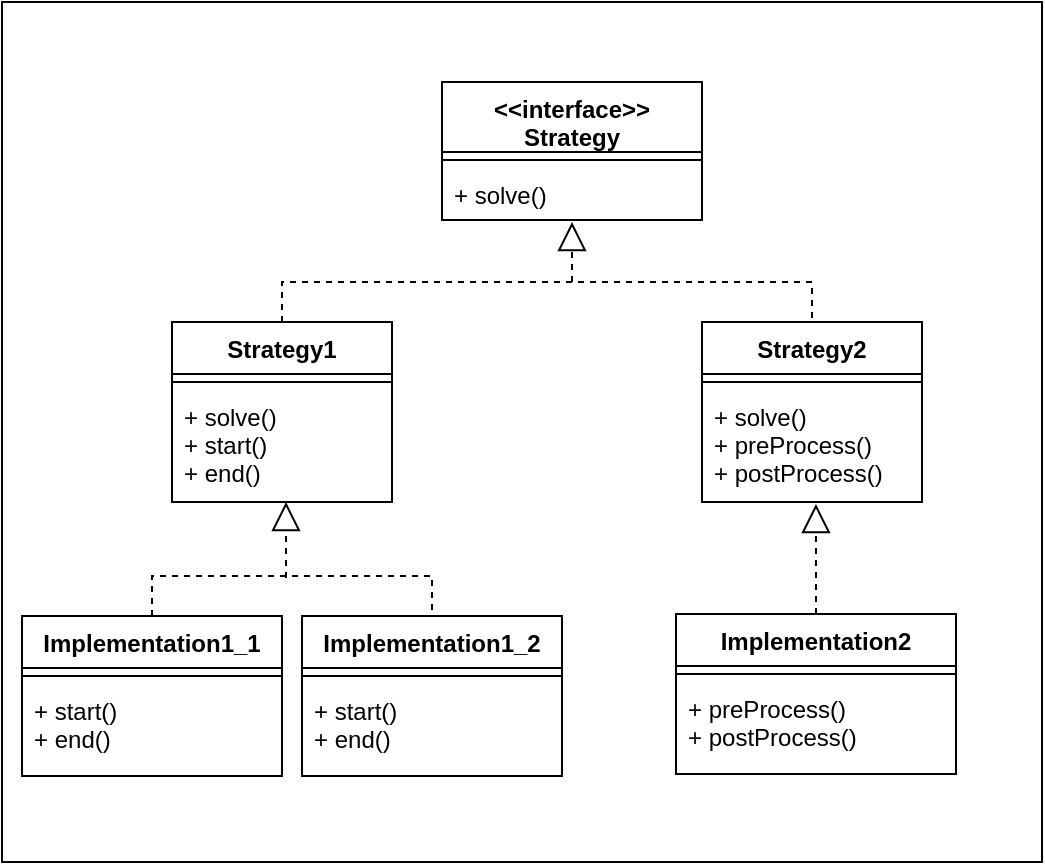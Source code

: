 <mxfile version="12.1.0" type="device" pages="1"><diagram id="vYG0KEDAQz0QA5lSyrJy" name="Page-1"><mxGraphModel dx="816" dy="569" grid="1" gridSize="10" guides="1" tooltips="1" connect="1" arrows="1" fold="1" page="1" pageScale="1" pageWidth="827" pageHeight="1169" math="0" shadow="0"><root><mxCell id="0"/><mxCell id="1" parent="0"/><mxCell id="XByK6f_1ks5T-a4DtZuY-31" value="" style="rounded=0;whiteSpace=wrap;html=1;" vertex="1" parent="1"><mxGeometry x="20" y="100" width="520" height="430" as="geometry"/></mxCell><mxCell id="XByK6f_1ks5T-a4DtZuY-2" value="&lt;&lt;interface&gt;&gt;&#xa;Strategy" style="swimlane;fontStyle=1;align=center;verticalAlign=top;childLayout=stackLayout;horizontal=1;startSize=35;horizontalStack=0;resizeParent=1;resizeParentMax=0;resizeLast=0;collapsible=1;marginBottom=0;" vertex="1" parent="1"><mxGeometry x="240" y="140" width="130" height="69" as="geometry"/></mxCell><mxCell id="XByK6f_1ks5T-a4DtZuY-4" value="" style="line;strokeWidth=1;fillColor=none;align=left;verticalAlign=middle;spacingTop=-1;spacingLeft=3;spacingRight=3;rotatable=0;labelPosition=right;points=[];portConstraint=eastwest;" vertex="1" parent="XByK6f_1ks5T-a4DtZuY-2"><mxGeometry y="35" width="130" height="8" as="geometry"/></mxCell><mxCell id="XByK6f_1ks5T-a4DtZuY-5" value="+ solve()" style="text;strokeColor=none;fillColor=none;align=left;verticalAlign=top;spacingLeft=4;spacingRight=4;overflow=hidden;rotatable=0;points=[[0,0.5],[1,0.5]];portConstraint=eastwest;" vertex="1" parent="XByK6f_1ks5T-a4DtZuY-2"><mxGeometry y="43" width="130" height="26" as="geometry"/></mxCell><mxCell id="XByK6f_1ks5T-a4DtZuY-29" style="edgeStyle=orthogonalEdgeStyle;rounded=0;orthogonalLoop=1;jettySize=auto;html=1;exitX=0.5;exitY=0;exitDx=0;exitDy=0;entryX=0.5;entryY=0;entryDx=0;entryDy=0;dashed=1;endArrow=none;endFill=0;" edge="1" parent="1" source="XByK6f_1ks5T-a4DtZuY-6" target="XByK6f_1ks5T-a4DtZuY-10"><mxGeometry relative="1" as="geometry"/></mxCell><mxCell id="XByK6f_1ks5T-a4DtZuY-6" value="Strategy1" style="swimlane;fontStyle=1;align=center;verticalAlign=top;childLayout=stackLayout;horizontal=1;startSize=26;horizontalStack=0;resizeParent=1;resizeParentMax=0;resizeLast=0;collapsible=1;marginBottom=0;" vertex="1" parent="1"><mxGeometry x="105" y="260" width="110" height="90" as="geometry"/></mxCell><mxCell id="XByK6f_1ks5T-a4DtZuY-8" value="" style="line;strokeWidth=1;fillColor=none;align=left;verticalAlign=middle;spacingTop=-1;spacingLeft=3;spacingRight=3;rotatable=0;labelPosition=right;points=[];portConstraint=eastwest;" vertex="1" parent="XByK6f_1ks5T-a4DtZuY-6"><mxGeometry y="26" width="110" height="8" as="geometry"/></mxCell><mxCell id="XByK6f_1ks5T-a4DtZuY-9" value="+ solve()&#xa;+ start()&#xa;+ end()" style="text;strokeColor=none;fillColor=none;align=left;verticalAlign=top;spacingLeft=4;spacingRight=4;overflow=hidden;rotatable=0;points=[[0,0.5],[1,0.5]];portConstraint=eastwest;" vertex="1" parent="XByK6f_1ks5T-a4DtZuY-6"><mxGeometry y="34" width="110" height="56" as="geometry"/></mxCell><mxCell id="XByK6f_1ks5T-a4DtZuY-10" value="Strategy2" style="swimlane;fontStyle=1;align=center;verticalAlign=top;childLayout=stackLayout;horizontal=1;startSize=26;horizontalStack=0;resizeParent=1;resizeParentMax=0;resizeLast=0;collapsible=1;marginBottom=0;" vertex="1" parent="1"><mxGeometry x="370" y="260" width="110" height="90" as="geometry"/></mxCell><mxCell id="XByK6f_1ks5T-a4DtZuY-11" value="" style="line;strokeWidth=1;fillColor=none;align=left;verticalAlign=middle;spacingTop=-1;spacingLeft=3;spacingRight=3;rotatable=0;labelPosition=right;points=[];portConstraint=eastwest;" vertex="1" parent="XByK6f_1ks5T-a4DtZuY-10"><mxGeometry y="26" width="110" height="8" as="geometry"/></mxCell><mxCell id="XByK6f_1ks5T-a4DtZuY-12" value="+ solve()&#xa;+ preProcess()&#xa;+ postProcess()" style="text;strokeColor=none;fillColor=none;align=left;verticalAlign=top;spacingLeft=4;spacingRight=4;overflow=hidden;rotatable=0;points=[[0,0.5],[1,0.5]];portConstraint=eastwest;" vertex="1" parent="XByK6f_1ks5T-a4DtZuY-10"><mxGeometry y="34" width="110" height="56" as="geometry"/></mxCell><mxCell id="XByK6f_1ks5T-a4DtZuY-22" style="edgeStyle=orthogonalEdgeStyle;rounded=0;orthogonalLoop=1;jettySize=auto;html=1;entryX=0.5;entryY=0;entryDx=0;entryDy=0;exitX=0.5;exitY=0;exitDx=0;exitDy=0;endArrow=none;endFill=0;dashed=1;" edge="1" parent="1" source="XByK6f_1ks5T-a4DtZuY-13" target="XByK6f_1ks5T-a4DtZuY-19"><mxGeometry relative="1" as="geometry"/></mxCell><mxCell id="XByK6f_1ks5T-a4DtZuY-13" value="Implementation1_1" style="swimlane;fontStyle=1;align=center;verticalAlign=top;childLayout=stackLayout;horizontal=1;startSize=26;horizontalStack=0;resizeParent=1;resizeParentMax=0;resizeLast=0;collapsible=1;marginBottom=0;" vertex="1" parent="1"><mxGeometry x="30" y="407" width="130" height="80" as="geometry"/></mxCell><mxCell id="XByK6f_1ks5T-a4DtZuY-14" value="" style="line;strokeWidth=1;fillColor=none;align=left;verticalAlign=middle;spacingTop=-1;spacingLeft=3;spacingRight=3;rotatable=0;labelPosition=right;points=[];portConstraint=eastwest;" vertex="1" parent="XByK6f_1ks5T-a4DtZuY-13"><mxGeometry y="26" width="130" height="8" as="geometry"/></mxCell><mxCell id="XByK6f_1ks5T-a4DtZuY-15" value="+ start()&#xa;+ end()" style="text;strokeColor=none;fillColor=none;align=left;verticalAlign=top;spacingLeft=4;spacingRight=4;overflow=hidden;rotatable=0;points=[[0,0.5],[1,0.5]];portConstraint=eastwest;" vertex="1" parent="XByK6f_1ks5T-a4DtZuY-13"><mxGeometry y="34" width="130" height="46" as="geometry"/></mxCell><mxCell id="XByK6f_1ks5T-a4DtZuY-16" value="Implementation2" style="swimlane;fontStyle=1;align=center;verticalAlign=top;childLayout=stackLayout;horizontal=1;startSize=26;horizontalStack=0;resizeParent=1;resizeParentMax=0;resizeLast=0;collapsible=1;marginBottom=0;" vertex="1" parent="1"><mxGeometry x="357" y="406" width="140" height="80" as="geometry"/></mxCell><mxCell id="XByK6f_1ks5T-a4DtZuY-17" value="" style="line;strokeWidth=1;fillColor=none;align=left;verticalAlign=middle;spacingTop=-1;spacingLeft=3;spacingRight=3;rotatable=0;labelPosition=right;points=[];portConstraint=eastwest;" vertex="1" parent="XByK6f_1ks5T-a4DtZuY-16"><mxGeometry y="26" width="140" height="8" as="geometry"/></mxCell><mxCell id="XByK6f_1ks5T-a4DtZuY-18" value="+ preProcess()&#xa;+ postProcess()" style="text;strokeColor=none;fillColor=none;align=left;verticalAlign=top;spacingLeft=4;spacingRight=4;overflow=hidden;rotatable=0;points=[[0,0.5],[1,0.5]];portConstraint=eastwest;" vertex="1" parent="XByK6f_1ks5T-a4DtZuY-16"><mxGeometry y="34" width="140" height="46" as="geometry"/></mxCell><mxCell id="XByK6f_1ks5T-a4DtZuY-19" value="Implementation1_2" style="swimlane;fontStyle=1;align=center;verticalAlign=top;childLayout=stackLayout;horizontal=1;startSize=26;horizontalStack=0;resizeParent=1;resizeParentMax=0;resizeLast=0;collapsible=1;marginBottom=0;" vertex="1" parent="1"><mxGeometry x="170" y="407" width="130" height="80" as="geometry"/></mxCell><mxCell id="XByK6f_1ks5T-a4DtZuY-20" value="" style="line;strokeWidth=1;fillColor=none;align=left;verticalAlign=middle;spacingTop=-1;spacingLeft=3;spacingRight=3;rotatable=0;labelPosition=right;points=[];portConstraint=eastwest;" vertex="1" parent="XByK6f_1ks5T-a4DtZuY-19"><mxGeometry y="26" width="130" height="8" as="geometry"/></mxCell><mxCell id="XByK6f_1ks5T-a4DtZuY-21" value="+ start()&#xa;+ end()" style="text;strokeColor=none;fillColor=none;align=left;verticalAlign=top;spacingLeft=4;spacingRight=4;overflow=hidden;rotatable=0;points=[[0,0.5],[1,0.5]];portConstraint=eastwest;" vertex="1" parent="XByK6f_1ks5T-a4DtZuY-19"><mxGeometry y="34" width="130" height="46" as="geometry"/></mxCell><mxCell id="XByK6f_1ks5T-a4DtZuY-23" value="" style="endArrow=block;dashed=1;endFill=0;endSize=12;html=1;" edge="1" parent="1"><mxGeometry width="160" relative="1" as="geometry"><mxPoint x="162" y="388" as="sourcePoint"/><mxPoint x="162" y="350" as="targetPoint"/></mxGeometry></mxCell><mxCell id="XByK6f_1ks5T-a4DtZuY-28" value="" style="endArrow=block;dashed=1;endFill=0;endSize=12;html=1;entryX=0.518;entryY=1.018;entryDx=0;entryDy=0;entryPerimeter=0;exitX=0.5;exitY=0;exitDx=0;exitDy=0;" edge="1" parent="1" source="XByK6f_1ks5T-a4DtZuY-16" target="XByK6f_1ks5T-a4DtZuY-12"><mxGeometry width="160" relative="1" as="geometry"><mxPoint x="30" y="510" as="sourcePoint"/><mxPoint x="190" y="510" as="targetPoint"/></mxGeometry></mxCell><mxCell id="XByK6f_1ks5T-a4DtZuY-30" value="" style="endArrow=block;dashed=1;endFill=0;endSize=12;html=1;entryX=0.5;entryY=1.038;entryDx=0;entryDy=0;entryPerimeter=0;" edge="1" parent="1" target="XByK6f_1ks5T-a4DtZuY-5"><mxGeometry width="160" relative="1" as="geometry"><mxPoint x="305" y="240" as="sourcePoint"/><mxPoint x="190" y="510" as="targetPoint"/></mxGeometry></mxCell></root></mxGraphModel></diagram></mxfile>